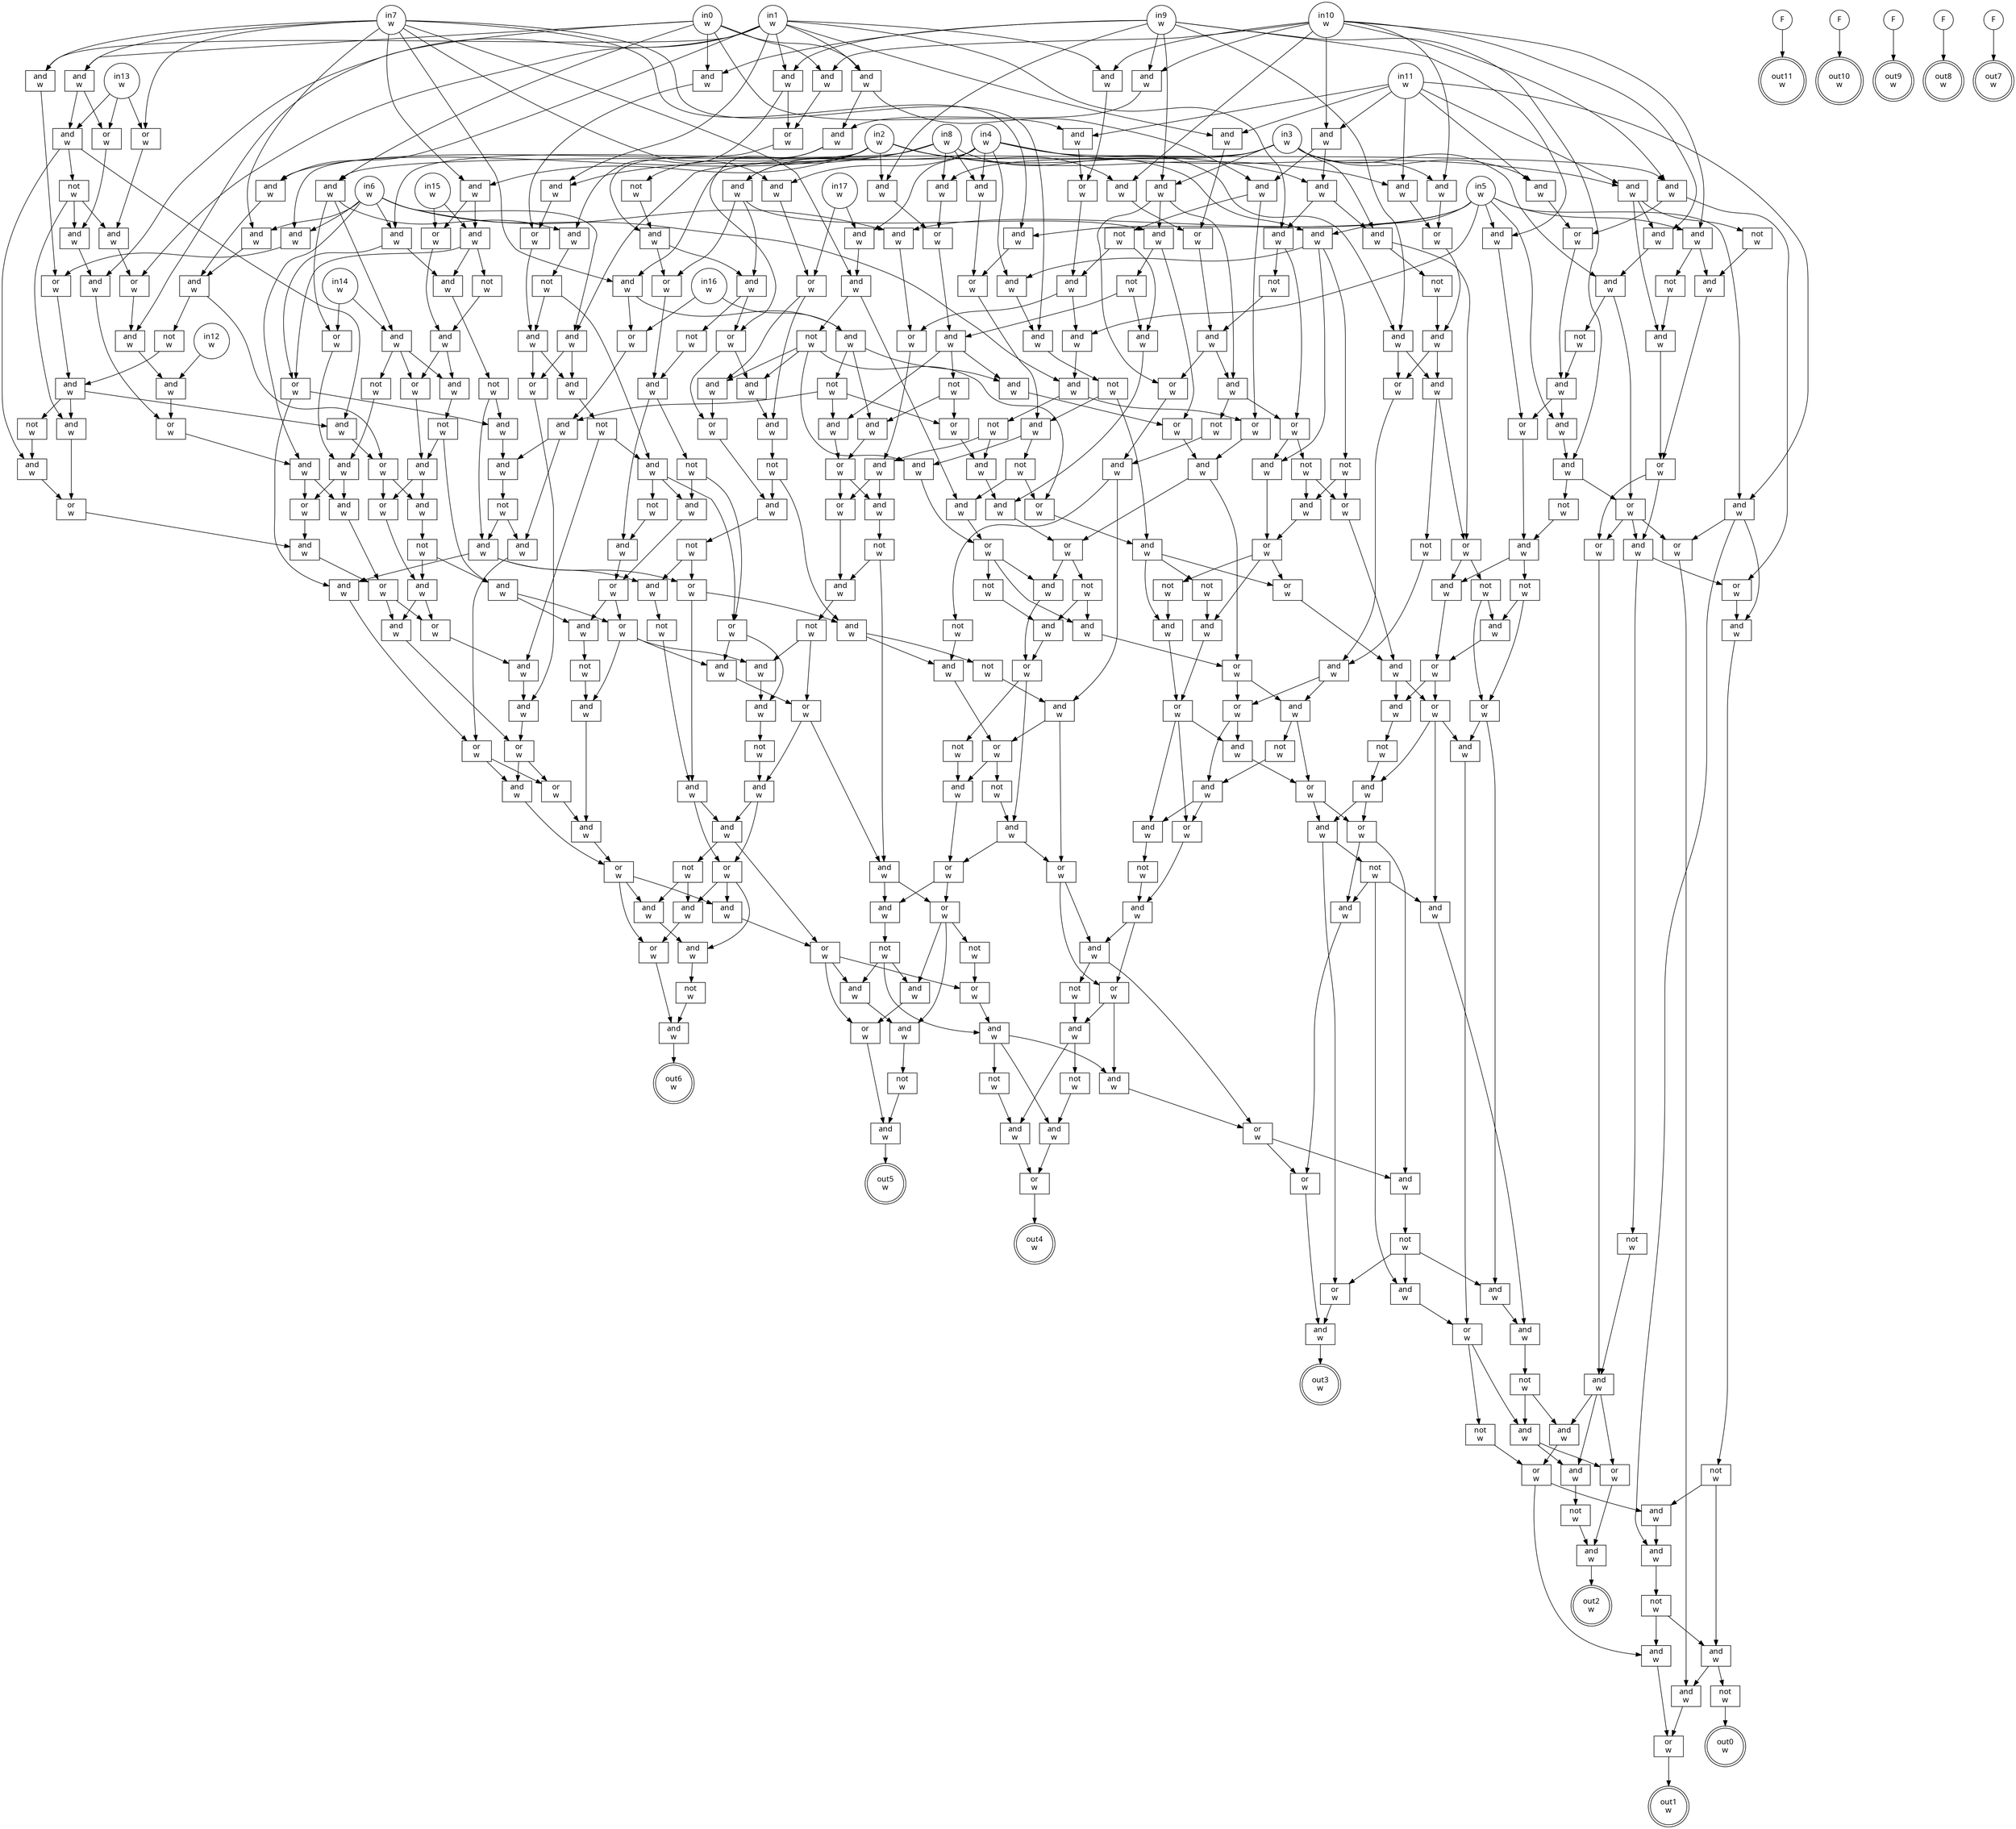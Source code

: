 digraph circuit{
	node [style = filled, fillcolor = white,shape=rect, fontname=geneva]
	g0 [label="in0\nw",shape=circle,fillcolor=white]
	g1 [label="in1\nw",shape=circle,fillcolor=white]
	g2 [label="in2\nw",shape=circle,fillcolor=white]
	g3 [label="in3\nw",shape=circle,fillcolor=white]
	g4 [label="in4\nw",shape=circle,fillcolor=white]
	g5 [label="in5\nw",shape=circle,fillcolor=white]
	g6 [label="in6\nw",shape=circle,fillcolor=white]
	g7 [label="in7\nw",shape=circle,fillcolor=white]
	g8 [label="in8\nw",shape=circle,fillcolor=white]
	g9 [label="in9\nw",shape=circle,fillcolor=white]
	g10 [label="in10\nw",shape=circle,fillcolor=white]
	g11 [label="in11\nw",shape=circle,fillcolor=white]
	g12 [label="in12\nw",shape=circle,fillcolor=white]
	g13 [label="in13\nw",shape=circle,fillcolor=white]
	g14 [label="in14\nw",shape=circle,fillcolor=white]
	g15 [label="in15\nw",shape=circle,fillcolor=white]
	g16 [label="in16\nw",shape=circle,fillcolor=white]
	g17 [label="in17\nw",shape=circle,fillcolor=white]
	g18 [label="F",shape=circle,fillcolor=white]
	g19 [label="F",shape=circle,fillcolor=white]
	g20 [label="F",shape=circle,fillcolor=white]
	g21 [label="F",shape=circle,fillcolor=white]
	g22 [label="F",shape=circle,fillcolor=white]
	g23 [label="and\nw",fillcolor=white]
	g24 [label="and\nw",fillcolor=white]
	g25 [label="or\nw",fillcolor=white]
	g26 [label="and\nw",fillcolor=white]
	g27 [label="and\nw",fillcolor=white]
	g28 [label="and\nw",fillcolor=white]
	g29 [label="and\nw",fillcolor=white]
	g30 [label="not\nw",fillcolor=white]
	g31 [label="and\nw",fillcolor=white]
	g32 [label="and\nw",fillcolor=white]
	g33 [label="not\nw",fillcolor=white]
	g34 [label="and\nw",fillcolor=white]
	g35 [label="and\nw",fillcolor=white]
	g36 [label="and\nw",fillcolor=white]
	g37 [label="not\nw",fillcolor=white]
	g38 [label="and\nw",fillcolor=white]
	g39 [label="or\nw",fillcolor=white]
	g40 [label="and\nw",fillcolor=white]
	g41 [label="and\nw",fillcolor=white]
	g42 [label="and\nw",fillcolor=white]
	g43 [label="or\nw",fillcolor=white]
	g44 [label="and\nw",fillcolor=white]
	g45 [label="and\nw",fillcolor=white]
	g46 [label="not\nw",fillcolor=white]
	g47 [label="and\nw",fillcolor=white]
	g48 [label="and\nw",fillcolor=white]
	g49 [label="not\nw",fillcolor=white]
	g50 [label="and\nw",fillcolor=white]
	g51 [label="or\nw",fillcolor=white]
	g52 [label="not\nw",fillcolor=white]
	g53 [label="or\nw",fillcolor=white]
	g54 [label="and\nw",fillcolor=white]
	g55 [label="not\nw",fillcolor=white]
	g56 [label="and\nw",fillcolor=white]
	g57 [label="and\nw",fillcolor=white]
	g58 [label="and\nw",fillcolor=white]
	g59 [label="and\nw",fillcolor=white]
	g60 [label="and\nw",fillcolor=white]
	g61 [label="not\nw",fillcolor=white]
	g62 [label="and\nw",fillcolor=white]
	g63 [label="or\nw",fillcolor=white]
	g64 [label="and\nw",fillcolor=white]
	g65 [label="and\nw",fillcolor=white]
	g66 [label="not\nw",fillcolor=white]
	g67 [label="or\nw",fillcolor=white]
	g68 [label="and\nw",fillcolor=white]
	g69 [label="and\nw",fillcolor=white]
	g70 [label="and\nw",fillcolor=white]
	g71 [label="and\nw",fillcolor=white]
	g72 [label="and\nw",fillcolor=white]
	g73 [label="and\nw",fillcolor=white]
	g74 [label="or\nw",fillcolor=white]
	g75 [label="and\nw",fillcolor=white]
	g76 [label="not\nw",fillcolor=white]
	g77 [label="and\nw",fillcolor=white]
	g78 [label="and\nw",fillcolor=white]
	g79 [label="and\nw",fillcolor=white]
	g80 [label="or\nw",fillcolor=white]
	g81 [label="or\nw",fillcolor=white]
	g82 [label="and\nw",fillcolor=white]
	g83 [label="or\nw",fillcolor=white]
	g84 [label="and\nw",fillcolor=white]
	g85 [label="not\nw",fillcolor=white]
	g86 [label="not\nw",fillcolor=white]
	g87 [label="and\nw",fillcolor=white]
	g88 [label="or\nw",fillcolor=white]
	g89 [label="not\nw",fillcolor=white]
	g90 [label="or\nw",fillcolor=white]
	g91 [label="and\nw",fillcolor=white]
	g92 [label="not\nw",fillcolor=white]
	g93 [label="and\nw",fillcolor=white]
	g94 [label="and\nw",fillcolor=white]
	g95 [label="not\nw",fillcolor=white]
	g96 [label="and\nw",fillcolor=white]
	g97 [label="and\nw",fillcolor=white]
	g98 [label="or\nw",fillcolor=white]
	g99 [label="and\nw",fillcolor=white]
	g100 [label="not\nw",fillcolor=white]
	g101 [label="and\nw",fillcolor=white]
	g102 [label="and\nw",fillcolor=white]
	g103 [label="not\nw",fillcolor=white]
	g104 [label="and\nw",fillcolor=white]
	g105 [label="and\nw",fillcolor=white]
	g106 [label="and\nw",fillcolor=white]
	g107 [label="or\nw",fillcolor=white]
	g108 [label="not\nw",fillcolor=white]
	g109 [label="or\nw",fillcolor=white]
	g110 [label="and\nw",fillcolor=white]
	g111 [label="and\nw",fillcolor=white]
	g112 [label="and\nw",fillcolor=white]
	g113 [label="or\nw",fillcolor=white]
	g114 [label="and\nw",fillcolor=white]
	g115 [label="and\nw",fillcolor=white]
	g116 [label="and\nw",fillcolor=white]
	g117 [label="or\nw",fillcolor=white]
	g118 [label="not\nw",fillcolor=white]
	g119 [label="and\nw",fillcolor=white]
	g120 [label="or\nw",fillcolor=white]
	g121 [label="or\nw",fillcolor=white]
	g122 [label="and\nw",fillcolor=white]
	g123 [label="and\nw",fillcolor=white]
	g124 [label="and\nw",fillcolor=white]
	g125 [label="not\nw",fillcolor=white]
	g126 [label="and\nw",fillcolor=white]
	g127 [label="or\nw",fillcolor=white]
	g128 [label="and\nw",fillcolor=white]
	g129 [label="and\nw",fillcolor=white]
	g130 [label="or\nw",fillcolor=white]
	g131 [label="and\nw",fillcolor=white]
	g132 [label="not\nw",fillcolor=white]
	g133 [label="and\nw",fillcolor=white]
	g134 [label="or\nw",fillcolor=white]
	g135 [label="or\nw",fillcolor=white]
	g136 [label="not\nw",fillcolor=white]
	g137 [label="or\nw",fillcolor=white]
	g138 [label="and\nw",fillcolor=white]
	g139 [label="and\nw",fillcolor=white]
	g140 [label="and\nw",fillcolor=white]
	g141 [label="and\nw",fillcolor=white]
	g142 [label="or\nw",fillcolor=white]
	g143 [label="and\nw",fillcolor=white]
	g144 [label="and\nw",fillcolor=white]
	g145 [label="not\nw",fillcolor=white]
	g146 [label="and\nw",fillcolor=white]
	g147 [label="not\nw",fillcolor=white]
	g148 [label="and\nw",fillcolor=white]
	g149 [label="and\nw",fillcolor=white]
	g150 [label="or\nw",fillcolor=white]
	g151 [label="and\nw",fillcolor=white]
	g152 [label="not\nw",fillcolor=white]
	g153 [label="and\nw",fillcolor=white]
	g154 [label="and\nw",fillcolor=white]
	g155 [label="or\nw",fillcolor=white]
	g156 [label="and\nw",fillcolor=white]
	g157 [label="not\nw",fillcolor=white]
	g158 [label="and\nw",fillcolor=white]
	g159 [label="or\nw",fillcolor=white]
	g160 [label="and\nw",fillcolor=white]
	g161 [label="or\nw",fillcolor=white]
	g162 [label="not\nw",fillcolor=white]
	g163 [label="and\nw",fillcolor=white]
	g164 [label="or\nw",fillcolor=white]
	g165 [label="or\nw",fillcolor=white]
	g166 [label="and\nw",fillcolor=white]
	g167 [label="or\nw",fillcolor=white]
	g168 [label="and\nw",fillcolor=white]
	g169 [label="and\nw",fillcolor=white]
	g170 [label="not\nw",fillcolor=white]
	g171 [label="and\nw",fillcolor=white]
	g172 [label="not\nw",fillcolor=white]
	g173 [label="or\nw",fillcolor=white]
	g174 [label="and\nw",fillcolor=white]
	g175 [label="not\nw",fillcolor=white]
	g176 [label="and\nw",fillcolor=white]
	g177 [label="or\nw",fillcolor=white]
	g178 [label="and\nw",fillcolor=white]
	g179 [label="and\nw",fillcolor=white]
	g180 [label="not\nw",fillcolor=white]
	g181 [label="and\nw",fillcolor=white]
	g182 [label="and\nw",fillcolor=white]
	g183 [label="or\nw",fillcolor=white]
	g184 [label="and\nw",fillcolor=white]
	g185 [label="and\nw",fillcolor=white]
	g186 [label="not\nw",fillcolor=white]
	g187 [label="or\nw",fillcolor=white]
	g188 [label="and\nw",fillcolor=white]
	g189 [label="not\nw",fillcolor=white]
	g190 [label="and\nw",fillcolor=white]
	g191 [label="not\nw",fillcolor=white]
	g192 [label="or\nw",fillcolor=white]
	g193 [label="and\nw",fillcolor=white]
	g194 [label="and\nw",fillcolor=white]
	g195 [label="and\nw",fillcolor=white]
	g196 [label="not\nw",fillcolor=white]
	g197 [label="and\nw",fillcolor=white]
	g198 [label="or\nw",fillcolor=white]
	g199 [label="not\nw",fillcolor=white]
	g200 [label="not\nw",fillcolor=white]
	g201 [label="or\nw",fillcolor=white]
	g202 [label="and\nw",fillcolor=white]
	g203 [label="not\nw",fillcolor=white]
	g204 [label="and\nw",fillcolor=white]
	g205 [label="not\nw",fillcolor=white]
	g206 [label="and\nw",fillcolor=white]
	g207 [label="and\nw",fillcolor=white]
	g208 [label="or\nw",fillcolor=white]
	g209 [label="and\nw",fillcolor=white]
	g210 [label="and\nw",fillcolor=white]
	g211 [label="not\nw",fillcolor=white]
	g212 [label="and\nw",fillcolor=white]
	g213 [label="and\nw",fillcolor=white]
	g214 [label="not\nw",fillcolor=white]
	g215 [label="or\nw",fillcolor=white]
	g216 [label="and\nw",fillcolor=white]
	g217 [label="or\nw",fillcolor=white]
	g218 [label="and\nw",fillcolor=white]
	g219 [label="not\nw",fillcolor=white]
	g220 [label="and\nw",fillcolor=white]
	g221 [label="or\nw",fillcolor=white]
	g222 [label="and\nw",fillcolor=white]
	g223 [label="and\nw",fillcolor=white]
	g224 [label="not\nw",fillcolor=white]
	g225 [label="or\nw",fillcolor=white]
	g226 [label="and\nw",fillcolor=white]
	g227 [label="not\nw",fillcolor=white]
	g228 [label="or\nw",fillcolor=white]
	g229 [label="and\nw",fillcolor=white]
	g230 [label="and\nw",fillcolor=white]
	g231 [label="and\nw",fillcolor=white]
	g232 [label="and\nw",fillcolor=white]
	g233 [label="or\nw",fillcolor=white]
	g234 [label="and\nw",fillcolor=white]
	g235 [label="not\nw",fillcolor=white]
	g236 [label="and\nw",fillcolor=white]
	g237 [label="or\nw",fillcolor=white]
	g238 [label="and\nw",fillcolor=white]
	g239 [label="and\nw",fillcolor=white]
	g240 [label="not\nw",fillcolor=white]
	g241 [label="and\nw",fillcolor=white]
	g242 [label="or\nw",fillcolor=white]
	g243 [label="and\nw",fillcolor=white]
	g244 [label="and\nw",fillcolor=white]
	g245 [label="not\nw",fillcolor=white]
	g246 [label="and\nw",fillcolor=white]
	g247 [label="or\nw",fillcolor=white]
	g248 [label="and\nw",fillcolor=white]
	g249 [label="or\nw",fillcolor=white]
	g250 [label="or\nw",fillcolor=white]
	g251 [label="and\nw",fillcolor=white]
	g252 [label="and\nw",fillcolor=white]
	g253 [label="and\nw",fillcolor=white]
	g254 [label="or\nw",fillcolor=white]
	g255 [label="and\nw",fillcolor=white]
	g256 [label="and\nw",fillcolor=white]
	g257 [label="and\nw",fillcolor=white]
	g258 [label="or\nw",fillcolor=white]
	g259 [label="and\nw",fillcolor=white]
	g260 [label="not\nw",fillcolor=white]
	g261 [label="and\nw",fillcolor=white]
	g262 [label="and\nw",fillcolor=white]
	g263 [label="or\nw",fillcolor=white]
	g264 [label="and\nw",fillcolor=white]
	g265 [label="not\nw",fillcolor=white]
	g266 [label="and\nw",fillcolor=white]
	g267 [label="or\nw",fillcolor=white]
	g268 [label="and\nw",fillcolor=white]
	g269 [label="or\nw",fillcolor=white]
	g270 [label="not\nw",fillcolor=white]
	g271 [label="and\nw",fillcolor=white]
	g272 [label="or\nw",fillcolor=white]
	g273 [label="and\nw",fillcolor=white]
	g274 [label="or\nw",fillcolor=white]
	g275 [label="and\nw",fillcolor=white]
	g276 [label="not\nw",fillcolor=white]
	g277 [label="or\nw",fillcolor=white]
	g278 [label="and\nw",fillcolor=white]
	g279 [label="and\nw",fillcolor=white]
	g280 [label="not\nw",fillcolor=white]
	g281 [label="or\nw",fillcolor=white]
	g282 [label="and\nw",fillcolor=white]
	g283 [label="or\nw",fillcolor=white]
	g284 [label="and\nw",fillcolor=white]
	g285 [label="not\nw",fillcolor=white]
	g286 [label="and\nw",fillcolor=white]
	g287 [label="not\nw",fillcolor=white]
	g288 [label="and\nw",fillcolor=white]
	g289 [label="or\nw",fillcolor=white]
	g290 [label="and\nw",fillcolor=white]
	g291 [label="not\nw",fillcolor=white]
	g292 [label="and\nw",fillcolor=white]
	g293 [label="or\nw",fillcolor=white]
	g294 [label="and\nw",fillcolor=white]
	g295 [label="or\nw",fillcolor=white]
	g296 [label="and\nw",fillcolor=white]
	g297 [label="and\nw",fillcolor=white]
	g298 [label="not\nw",fillcolor=white]
	g299 [label="or\nw",fillcolor=white]
	g300 [label="and\nw",fillcolor=white]
	g301 [label="not\nw",fillcolor=white]
	g302 [label="or\nw",fillcolor=white]
	g303 [label="and\nw",fillcolor=white]
	g304 [label="or\nw",fillcolor=white]
	g305 [label="not\nw",fillcolor=white]
	g306 [label="and\nw",fillcolor=white]
	g307 [label="not\nw",fillcolor=white]
	g308 [label="and\nw",fillcolor=white]
	g309 [label="and\nw",fillcolor=white]
	g310 [label="and\nw",fillcolor=white]
	g311 [label="not\nw",fillcolor=white]
	g312 [label="and\nw",fillcolor=white]
	g313 [label="or\nw",fillcolor=white]
	g314 [label="and\nw",fillcolor=white]
	g315 [label="not\nw",fillcolor=white]
	g316 [label="and\nw",fillcolor=white]
	g317 [label="and\nw",fillcolor=white]
	g318 [label="and\nw",fillcolor=white]
	g319 [label="or\nw",fillcolor=white]
	g320 [label="and\nw",fillcolor=white]
	g321 [label="or\nw",fillcolor=white]
	g322 [label="and\nw",fillcolor=white]
	g323 [label="and\nw",fillcolor=white]
	g324 [label="or\nw",fillcolor=white]
	g325 [label="or\nw",fillcolor=white]
	g326 [label="and\nw",fillcolor=white]
	g327 [label="and\nw",fillcolor=white]
	g328 [label="and\nw",fillcolor=white]
	g329 [label="or\nw",fillcolor=white]
	g330 [label="or\nw",fillcolor=white]
	g331 [label="and\nw",fillcolor=white]
	g332 [label="and\nw",fillcolor=white]
	g333 [label="or\nw",fillcolor=white]
	g334 [label="or\nw",fillcolor=white]
	g335 [label="and\nw",fillcolor=white]
	g336 [label="and\nw",fillcolor=white]
	g337 [label="not\nw",fillcolor=white]
	g338 [label="and\nw",fillcolor=white]
	g339 [label="and\nw",fillcolor=white]
	g340 [label="or\nw",fillcolor=white]
	g341 [label="or\nw",fillcolor=white]
	g342 [label="and\nw",fillcolor=white]
	g343 [label="and\nw",fillcolor=white]
	g344 [label="not\nw",fillcolor=white]
	g345 [label="and\nw",fillcolor=white]
	g346 [label="or\nw",fillcolor=white]
	g347 [label="and\nw",fillcolor=white]
	g348 [label="and\nw",fillcolor=white]
	g349 [label="and\nw",fillcolor=white]
	g350 [label="or\nw",fillcolor=white]
	g351 [label="and\nw",fillcolor=white]
	g352 [label="not\nw",fillcolor=white]
	g353 [label="or\nw",fillcolor=white]
	g354 [label="and\nw",fillcolor=white]
	g355 [label="and\nw",fillcolor=white]
	g356 [label="not\nw",fillcolor=white]
	g357 [label="and\nw",fillcolor=white]
	g358 [label="and\nw",fillcolor=white]
	g359 [label="or\nw",fillcolor=white]
	g360 [label="and\nw",fillcolor=white]
	g361 [label="or\nw",fillcolor=white]
	g362 [label="and\nw",fillcolor=white]
	g363 [label="not\nw",fillcolor=white]
	g364 [label="and\nw",fillcolor=white]
	g365 [label="not\nw",fillcolor=white]
	g366 [label="or\nw",fillcolor=white]
	g367 [label="and\nw",fillcolor=white]
	g368 [label="and\nw",fillcolor=white]
	g369 [label="not\nw",fillcolor=white]
	g370 [label="and\nw",fillcolor=white]
	g371 [label="and\nw",fillcolor=white]
	g372 [label="not\nw",fillcolor=white]
	g373 [label="and\nw",fillcolor=white]
	g374 [label="or\nw",fillcolor=white]
	g375 [label="or\nw",fillcolor=white]
	g376 [label="and\nw",fillcolor=white]
	g377 [label="not\nw",fillcolor=white]
	g378 [label="and\nw",fillcolor=white]
	g379 [label="or\nw",fillcolor=white]
	g380 [label="out0\nw",shape=doublecircle,fillcolor=white]
	g381 [label="out1\nw",shape=doublecircle,fillcolor=white]
	g382 [label="out2\nw",shape=doublecircle,fillcolor=white]
	g383 [label="out3\nw",shape=doublecircle,fillcolor=white]
	g384 [label="out4\nw",shape=doublecircle,fillcolor=white]
	g385 [label="out5\nw",shape=doublecircle,fillcolor=white]
	g386 [label="out6\nw",shape=doublecircle,fillcolor=white]
	g387 [label="out7\nw",shape=doublecircle,fillcolor=white]
	g388 [label="out8\nw",shape=doublecircle,fillcolor=white]
	g389 [label="out9\nw",shape=doublecircle,fillcolor=white]
	g390 [label="out10\nw",shape=doublecircle,fillcolor=white]
	g391 [label="out11\nw",shape=doublecircle,fillcolor=white]
	edge [fontname=Geneva,fontcolor=forestgreen]
	g0->g176
	g0->g178
	g0->g207
	g0->g209
	g0->g230
	g0->g253
	g0->g317
	g1->g139
	g1->g140
	g1->g141
	g1->g143
	g1->g148
	g1->g149
	g1->g151
	g1->g178
	g1->g249
	g1->g252
	g2->g93
	g2->g96
	g2->g111
	g2->g112
	g2->g122
	g2->g123
	g2->g126
	g2->g143
	g3->g64
	g3->g69
	g3->g70
	g3->g71
	g3->g72
	g3->g73
	g3->g75
	g3->g124
	g4->g35
	g4->g38
	g4->g41
	g4->g42
	g4->g44
	g4->g56
	g4->g57
	g4->g58
	g5->g27
	g5->g28
	g5->g29
	g5->g31
	g5->g32
	g5->g34
	g5->g78
	g5->g256
	g6->g26
	g6->g27
	g6->g41
	g6->g69
	g6->g111
	g6->g257
	g6->g320
	g7->g25
	g7->g26
	g7->g28
	g7->g36
	g7->g38
	g7->g45
	g7->g64
	g7->g96
	g7->g141
	g7->g230
	g8->g29
	g8->g42
	g8->g70
	g8->g93
	g8->g140
	g8->g209
	g9->g24
	g9->g31
	g9->g56
	g9->g71
	g9->g79
	g9->g112
	g9->g139
	g9->g207
	g10->g23
	g10->g24
	g10->g32
	g10->g57
	g10->g59
	g10->g72
	g10->g122
	g10->g148
	g10->g176
	g11->g23
	g11->g34
	g11->g58
	g11->g73
	g11->g126
	g11->g149
	g11->g253
	g12->g318
	g13->g25
	g13->g231
	g13->g250
	g14->g222
	g14->g228
	g15->g97
	g15->g109
	g16->g65
	g16->g67
	g17->g35
	g17->g39
	g18->g391
	g19->g390
	g20->g389
	g21->g388
	g22->g387
	g23->g123
	g23->g204
	g24->g179
	g25->g248
	g26->g144
	g27->g295
	g28->g43
	g29->g30
	g29->g44
	g29->g156
	g30->g158
	g30->g165
	g31->g90
	g32->g33
	g32->g62
	g33->g60
	g34->g84
	g34->g88
	g34->g368
	g35->g36
	g36->g37
	g36->g50
	g37->g40
	g37->g48
	g37->g53
	g37->g184
	g38->g39
	g39->g40
	g39->g185
	g40->g187
	g41->g98
	g41->g99
	g42->g43
	g43->g47
	g44->g45
	g45->g46
	g46->g47
	g46->g54
	g47->g48
	g47->g49
	g48->g51
	g49->g50
	g49->g53
	g50->g51
	g51->g52
	g51->g264
	g51->g273
	g52->g266
	g53->g54
	g54->g55
	g54->g161
	g54->g163
	g55->g160
	g56->g129
	g56->g137
	g57->g74
	g57->g83
	g58->g59
	g58->g60
	g58->g61
	g59->g75
	g60->g63
	g61->g62
	g62->g63
	g63->g81
	g63->g82
	g64->g65
	g64->g67
	g65->g66
	g65->g116
	g65->g119
	g66->g68
	g66->g115
	g66->g121
	g67->g68
	g68->g102
	g68->g104
	g69->g213
	g69->g215
	g70->g113
	g71->g94
	g71->g154
	g71->g173
	g72->g127
	g73->g74
	g74->g77
	g75->g76
	g75->g80
	g76->g77
	g77->g78
	g77->g90
	g78->g79
	g79->g80
	g79->g89
	g80->g81
	g80->g82
	g80->g88
	g81->g87
	g82->g83
	g82->g86
	g83->g84
	g84->g85
	g85->g367
	g85->g370
	g86->g87
	g87->g357
	g87->g361
	g87->g362
	g88->g371
	g89->g91
	g90->g91
	g91->g92
	g91->g131
	g92->g133
	g92->g135
	g93->g94
	g93->g182
	g93->g201
	g94->g95
	g94->g117
	g95->g114
	g95->g206
	g96->g97
	g96->g109
	g97->g98
	g97->g99
	g97->g108
	g98->g101
	g98->g106
	g99->g100
	g100->g101
	g100->g105
	g101->g102
	g102->g103
	g103->g104
	g103->g105
	g104->g107
	g105->g106
	g105->g190
	g105->g192
	g106->g107
	g107->g330
	g107->g332
	g108->g110
	g109->g110
	g110->g223
	g110->g225
	g111->g142
	g112->g113
	g113->g114
	g114->g115
	g114->g116
	g114->g118
	g115->g120
	g116->g117
	g117->g259
	g118->g119
	g118->g121
	g119->g120
	g120->g297
	g120->g299
	g121->g261
	g122->g150
	g123->g124
	g123->g151
	g124->g125
	g124->g130
	g125->g128
	g126->g127
	g127->g128
	g128->g129
	g128->g137
	g129->g130
	g129->g136
	g130->g131
	g130->g132
	g131->g134
	g132->g133
	g132->g135
	g133->g134
	g134->g167
	g134->g169
	g135->g168
	g135->g354
	g136->g138
	g137->g138
	g138->g275
	g138->g277
	g139->g177
	g139->g210
	g140->g208
	g141->g142
	g142->g146
	g143->g144
	g144->g145
	g144->g233
	g145->g146
	g146->g147
	g146->g232
	g146->g246
	g147->g244
	g148->g254
	g149->g150
	g150->g153
	g151->g152
	g151->g155
	g152->g153
	g153->g154
	g153->g173
	g154->g155
	g154->g172
	g155->g156
	g155->g157
	g156->g159
	g157->g158
	g157->g165
	g158->g159
	g159->g160
	g159->g161
	g159->g162
	g160->g164
	g161->g166
	g162->g163
	g163->g164
	g164->g279
	g164->g281
	g164->g288
	g165->g166
	g166->g167
	g166->g169
	g167->g168
	g167->g171
	g167->g292
	g168->g359
	g169->g170
	g170->g171
	g171->g290
	g171->g293
	g172->g174
	g173->g174
	g174->g175
	g174->g197
	g175->g195
	g176->g177
	g177->g181
	g178->g179
	g178->g204
	g179->g180
	g179->g183
	g180->g181
	g181->g182
	g181->g201
	g182->g183
	g182->g200
	g183->g184
	g183->g187
	g184->g185
	g185->g186
	g186->g188
	g186->g194
	g187->g188
	g188->g189
	g189->g190
	g189->g192
	g190->g191
	g191->g193
	g192->g193
	g192->g194
	g193->g313
	g193->g314
	g194->g195
	g194->g196
	g195->g198
	g196->g197
	g197->g198
	g197->g269
	g198->g199
	g198->g271
	g199->g268
	g200->g202
	g201->g202
	g202->g203
	g202->g220
	g203->g217
	g203->g218
	g204->g205
	g204->g258
	g205->g206
	g205->g255
	g206->g262
	g207->g208
	g208->g212
	g209->g210
	g209->g222
	g209->g228
	g210->g211
	g211->g212
	g211->g216
	g212->g213
	g212->g215
	g213->g214
	g214->g216
	g214->g326
	g215->g327
	g216->g217
	g216->g218
	g216->g219
	g217->g238
	g217->g310
	g218->g221
	g219->g220
	g220->g221
	g221->g237
	g221->g239
	g222->g223
	g222->g225
	g222->g227
	g223->g224
	g224->g226
	g224->g236
	g225->g226
	g226->g234
	g226->g242
	g227->g229
	g228->g229
	g229->g321
	g229->g323
	g230->g231
	g230->g250
	g231->g232
	g231->g244
	g231->g245
	g232->g233
	g233->g234
	g233->g242
	g234->g235
	g235->g236
	g235->g243
	g236->g237
	g236->g239
	g237->g238
	g237->g241
	g237->g309
	g238->g302
	g239->g240
	g240->g241
	g241->g331
	g242->g243
	g243->g325
	g243->g328
	g244->g247
	g245->g246
	g245->g248
	g245->g251
	g246->g247
	g247->g322
	g248->g249
	g249->g317
	g250->g251
	g251->g252
	g252->g319
	g253->g254
	g254->g255
	g255->g256
	g255->g295
	g256->g257
	g257->g258
	g257->g260
	g258->g259
	g259->g263
	g259->g274
	g260->g261
	g260->g296
	g261->g262
	g262->g263
	g263->g264
	g263->g265
	g264->g267
	g265->g266
	g265->g273
	g266->g267
	g267->g268
	g267->g270
	g268->g269
	g268->g272
	g269->g283
	g269->g284
	g270->g271
	g271->g272
	g272->g304
	g272->g306
	g273->g274
	g274->g275
	g274->g277
	g275->g276
	g275->g289
	g276->g278
	g277->g278
	g277->g288
	g278->g279
	g278->g281
	g279->g280
	g280->g282
	g281->g282
	g282->g283
	g282->g284
	g283->g286
	g283->g349
	g284->g285
	g284->g350
	g285->g286
	g286->g287
	g286->g378
	g287->g348
	g288->g289
	g289->g290
	g289->g293
	g290->g291
	g290->g353
	g291->g292
	g291->g294
	g291->g358
	g292->g355
	g293->g294
	g293->g351
	g294->g375
	g295->g296
	g296->g297
	g296->g299
	g297->g298
	g298->g300
	g298->g303
	g299->g300
	g300->g301
	g301->g302
	g301->g309
	g302->g303
	g302->g312
	g303->g304
	g303->g306
	g304->g305
	g304->g308
	g304->g343
	g305->g346
	g306->g307
	g307->g308
	g307->g342
	g307->g347
	g308->g341
	g309->g310
	g310->g311
	g311->g312
	g312->g313
	g312->g314
	g313->g316
	g313->g336
	g313->g339
	g314->g315
	g314->g340
	g315->g316
	g315->g335
	g316->g334
	g317->g318
	g318->g319
	g319->g320
	g320->g321
	g320->g323
	g321->g322
	g322->g324
	g323->g324
	g324->g325
	g324->g328
	g325->g326
	g326->g327
	g327->g329
	g328->g329
	g329->g330
	g329->g332
	g330->g331
	g331->g333
	g332->g333
	g333->g334
	g333->g335
	g333->g339
	g334->g338
	g335->g336
	g336->g337
	g337->g338
	g338->g386
	g339->g340
	g340->g341
	g340->g342
	g340->g346
	g341->g345
	g342->g343
	g343->g344
	g344->g345
	g345->g385
	g346->g347
	g347->g348
	g347->g349
	g347->g377
	g348->g379
	g349->g350
	g350->g351
	g350->g375
	g351->g352
	g352->g353
	g352->g354
	g352->g358
	g353->g376
	g354->g355
	g355->g356
	g356->g357
	g356->g360
	g357->g366
	g358->g359
	g359->g360
	g359->g365
	g360->g361
	g360->g362
	g361->g364
	g362->g363
	g363->g364
	g364->g382
	g365->g366
	g366->g367
	g366->g373
	g367->g368
	g368->g369
	g369->g370
	g369->g373
	g370->g371
	g370->g372
	g371->g374
	g372->g380
	g373->g374
	g374->g381
	g375->g376
	g376->g383
	g377->g378
	g378->g379
	g379->g384
}